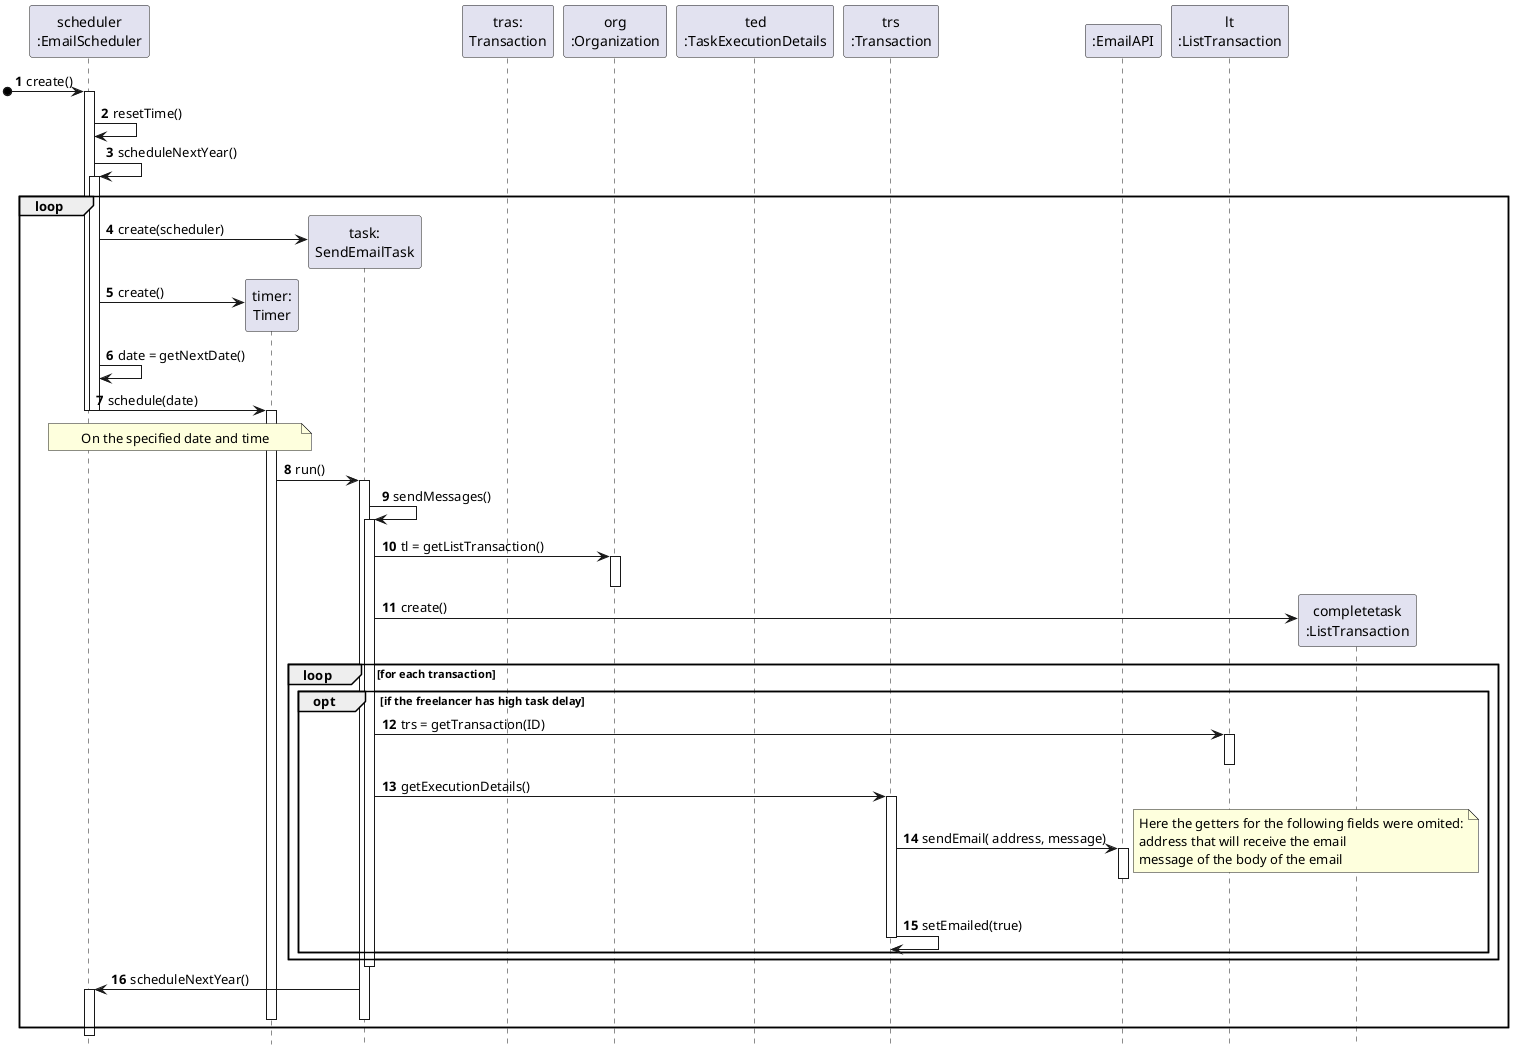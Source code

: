 @startuml SD
autonumber
hide footbox

participant "scheduler\n:EmailScheduler" as SC
participant "timer:\nTimer" as TIMER
participant "task:\nSendEmailTask" as TASK
participant "tras:\nTransaction" as TRA
participant "org\n:Organization" as org
participant "ted\n:TaskExecutionDetails" as ted
participant "trs\n:Transaction" as trs
participant ":EmailAPI" as eapi
participant "lt\n:ListTransaction" as lt
participant "completetask\n:ListTransaction" as ct

[o-> SC : create()
activate SC
        SC -> SC : resetTime()
        SC -> SC : scheduleNextYear()
loop
        activate SC
                SC -> TASK**  : create(scheduler)
                SC -> TIMER** : create()
                SC -> SC : date = getNextDate()
                SC ->TIMER: schedule(date)
        deactivate SC

deactivate SC
        activate TIMER
                note over SC,TIMER  : On the specified date and time
                TIMER->TASK:run()
                activate TASK
                        TASK->TASK: sendMessages()
                        activate TASK
                                TASK -> org : tl = getListTransaction()
                                activate org
                                deactivate org
                                TASK -> ct ** : create()
                                loop for each transaction
                                        opt if the freelancer has high task delay
                                                TASK -> lt : trs = getTransaction(ID)
                                                activate lt
                                                deactivate lt
                                                TASK -> trs : getExecutionDetails()
                                                activate trs
                                                        trs -> eapi: sendEmail( address, message)
                                                        activate eapi
                                                        deactivate eapi
                                                        note right
                                                                Here the getters for the following fields were omited:
                                                                address that will receive the email
                                                                message of the body of the email
                                                        end note
                                                        trs-> trs : setEmailed(true)
                                                deactivate trs
                                                end
                                end
                        deactivate TASK
                        TASK -> SC : scheduleNextYear()
                        activate SC
                deactivate TASK
        deactivate TIMER
end


@enduml